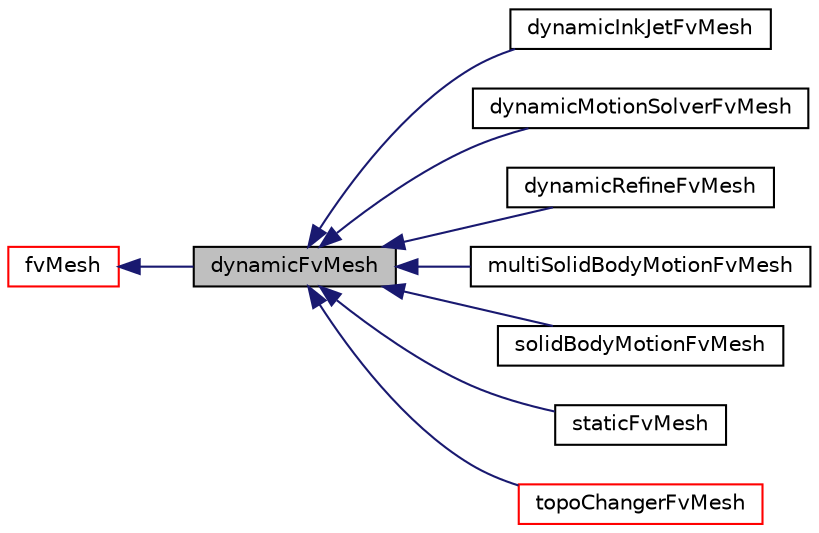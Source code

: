 digraph "dynamicFvMesh"
{
  bgcolor="transparent";
  edge [fontname="Helvetica",fontsize="10",labelfontname="Helvetica",labelfontsize="10"];
  node [fontname="Helvetica",fontsize="10",shape=record];
  rankdir="LR";
  Node1 [label="dynamicFvMesh",height=0.2,width=0.4,color="black", fillcolor="grey75", style="filled", fontcolor="black"];
  Node2 -> Node1 [dir="back",color="midnightblue",fontsize="10",style="solid",fontname="Helvetica"];
  Node2 [label="fvMesh",height=0.2,width=0.4,color="red",URL="$a00876.html",tooltip="Mesh data needed to do the Finite Volume discretisation. "];
  Node1 -> Node3 [dir="back",color="midnightblue",fontsize="10",style="solid",fontname="Helvetica"];
  Node3 [label="dynamicInkJetFvMesh",height=0.2,width=0.4,color="black",URL="$a00600.html",tooltip="Mesh motion specifically for the \"pumping\" system of an ink-jet injector. "];
  Node1 -> Node4 [dir="back",color="midnightblue",fontsize="10",style="solid",fontname="Helvetica"];
  Node4 [label="dynamicMotionSolverFvMesh",height=0.2,width=0.4,color="black",URL="$a00604.html",tooltip="The dynamicMotionSolverFvMesh. "];
  Node1 -> Node5 [dir="back",color="midnightblue",fontsize="10",style="solid",fontname="Helvetica"];
  Node5 [label="dynamicRefineFvMesh",height=0.2,width=0.4,color="black",URL="$a00605.html",tooltip="A fvMesh with built-in refinement. "];
  Node1 -> Node6 [dir="back",color="midnightblue",fontsize="10",style="solid",fontname="Helvetica"];
  Node6 [label="multiSolidBodyMotionFvMesh",height=0.2,width=0.4,color="black",URL="$a01560.html",tooltip="Solid-body motion of the mesh specified by a run-time selectable motion function. ..."];
  Node1 -> Node7 [dir="back",color="midnightblue",fontsize="10",style="solid",fontname="Helvetica"];
  Node7 [label="solidBodyMotionFvMesh",height=0.2,width=0.4,color="black",URL="$a02367.html",tooltip="Solid-body motion of the mesh specified by a run-time selectable motion function. ..."];
  Node1 -> Node8 [dir="back",color="midnightblue",fontsize="10",style="solid",fontname="Helvetica"];
  Node8 [label="staticFvMesh",height=0.2,width=0.4,color="black",URL="$a02441.html",tooltip="Foam::staticFvMesh. "];
  Node1 -> Node9 [dir="back",color="midnightblue",fontsize="10",style="solid",fontname="Helvetica"];
  Node9 [label="topoChangerFvMesh",height=0.2,width=0.4,color="red",URL="$a02636.html",tooltip="Abstract base class for a topology changing fvMesh. "];
}

